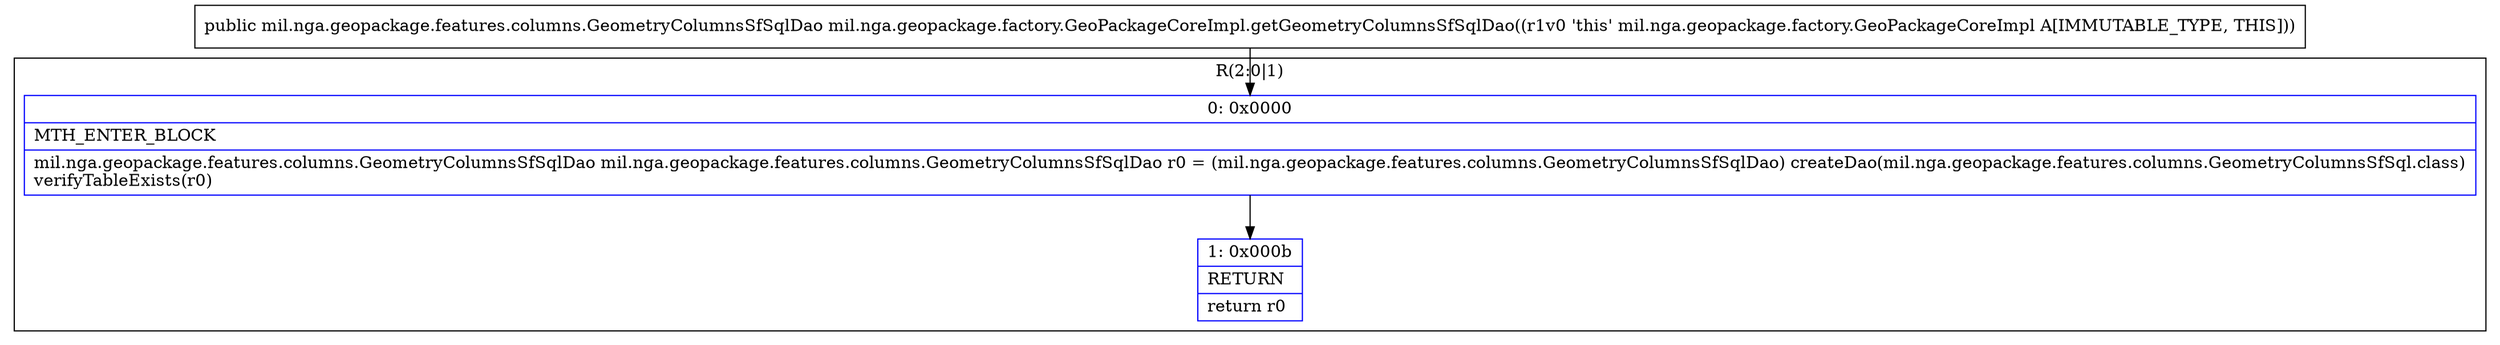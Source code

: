 digraph "CFG formil.nga.geopackage.factory.GeoPackageCoreImpl.getGeometryColumnsSfSqlDao()Lmil\/nga\/geopackage\/features\/columns\/GeometryColumnsSfSqlDao;" {
subgraph cluster_Region_1135465143 {
label = "R(2:0|1)";
node [shape=record,color=blue];
Node_0 [shape=record,label="{0\:\ 0x0000|MTH_ENTER_BLOCK\l|mil.nga.geopackage.features.columns.GeometryColumnsSfSqlDao mil.nga.geopackage.features.columns.GeometryColumnsSfSqlDao r0 = (mil.nga.geopackage.features.columns.GeometryColumnsSfSqlDao) createDao(mil.nga.geopackage.features.columns.GeometryColumnsSfSql.class)\lverifyTableExists(r0)\l}"];
Node_1 [shape=record,label="{1\:\ 0x000b|RETURN\l|return r0\l}"];
}
MethodNode[shape=record,label="{public mil.nga.geopackage.features.columns.GeometryColumnsSfSqlDao mil.nga.geopackage.factory.GeoPackageCoreImpl.getGeometryColumnsSfSqlDao((r1v0 'this' mil.nga.geopackage.factory.GeoPackageCoreImpl A[IMMUTABLE_TYPE, THIS])) }"];
MethodNode -> Node_0;
Node_0 -> Node_1;
}

